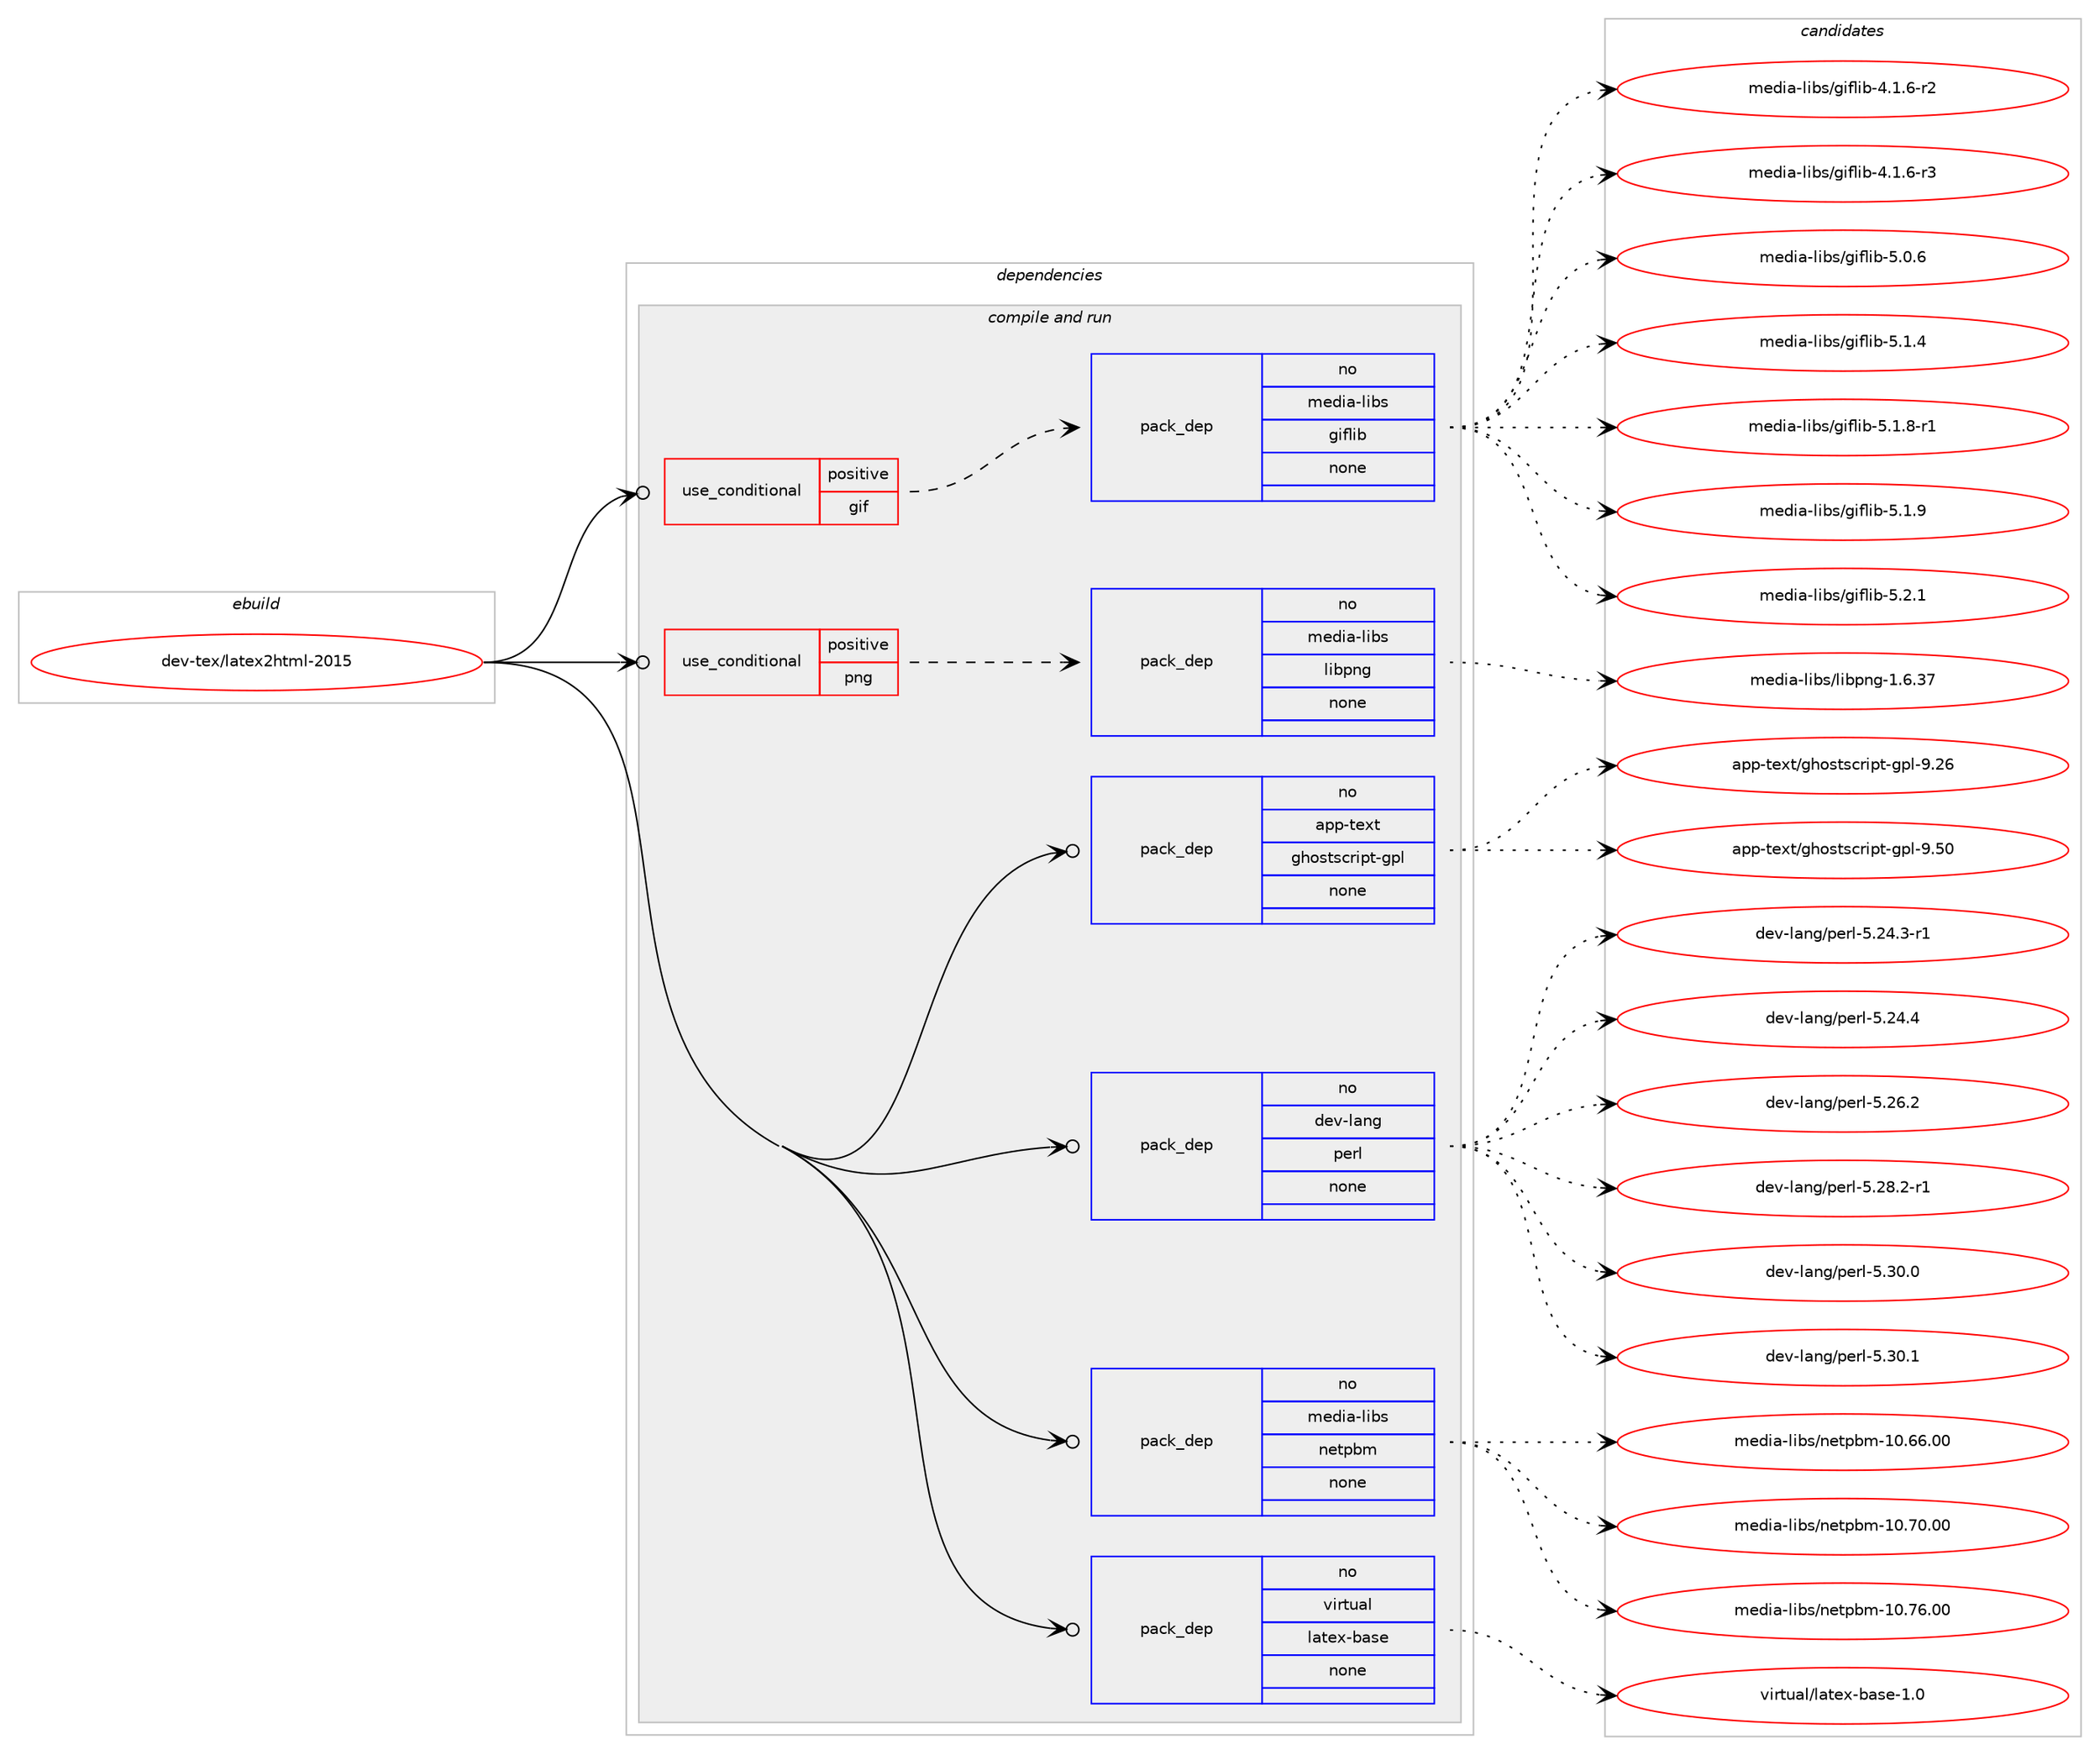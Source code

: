 digraph prolog {

# *************
# Graph options
# *************

newrank=true;
concentrate=true;
compound=true;
graph [rankdir=LR,fontname=Helvetica,fontsize=10,ranksep=1.5];#, ranksep=2.5, nodesep=0.2];
edge  [arrowhead=vee];
node  [fontname=Helvetica,fontsize=10];

# **********
# The ebuild
# **********

subgraph cluster_leftcol {
color=gray;
rank=same;
label=<<i>ebuild</i>>;
id [label="dev-tex/latex2html-2015", color=red, width=4, href="../dev-tex/latex2html-2015.svg"];
}

# ****************
# The dependencies
# ****************

subgraph cluster_midcol {
color=gray;
label=<<i>dependencies</i>>;
subgraph cluster_compile {
fillcolor="#eeeeee";
style=filled;
label=<<i>compile</i>>;
}
subgraph cluster_compileandrun {
fillcolor="#eeeeee";
style=filled;
label=<<i>compile and run</i>>;
subgraph cond181721 {
dependency724520 [label=<<TABLE BORDER="0" CELLBORDER="1" CELLSPACING="0" CELLPADDING="4"><TR><TD ROWSPAN="3" CELLPADDING="10">use_conditional</TD></TR><TR><TD>positive</TD></TR><TR><TD>gif</TD></TR></TABLE>>, shape=none, color=red];
subgraph pack530714 {
dependency724521 [label=<<TABLE BORDER="0" CELLBORDER="1" CELLSPACING="0" CELLPADDING="4" WIDTH="220"><TR><TD ROWSPAN="6" CELLPADDING="30">pack_dep</TD></TR><TR><TD WIDTH="110">no</TD></TR><TR><TD>media-libs</TD></TR><TR><TD>giflib</TD></TR><TR><TD>none</TD></TR><TR><TD></TD></TR></TABLE>>, shape=none, color=blue];
}
dependency724520:e -> dependency724521:w [weight=20,style="dashed",arrowhead="vee"];
}
id:e -> dependency724520:w [weight=20,style="solid",arrowhead="odotvee"];
subgraph cond181722 {
dependency724522 [label=<<TABLE BORDER="0" CELLBORDER="1" CELLSPACING="0" CELLPADDING="4"><TR><TD ROWSPAN="3" CELLPADDING="10">use_conditional</TD></TR><TR><TD>positive</TD></TR><TR><TD>png</TD></TR></TABLE>>, shape=none, color=red];
subgraph pack530715 {
dependency724523 [label=<<TABLE BORDER="0" CELLBORDER="1" CELLSPACING="0" CELLPADDING="4" WIDTH="220"><TR><TD ROWSPAN="6" CELLPADDING="30">pack_dep</TD></TR><TR><TD WIDTH="110">no</TD></TR><TR><TD>media-libs</TD></TR><TR><TD>libpng</TD></TR><TR><TD>none</TD></TR><TR><TD></TD></TR></TABLE>>, shape=none, color=blue];
}
dependency724522:e -> dependency724523:w [weight=20,style="dashed",arrowhead="vee"];
}
id:e -> dependency724522:w [weight=20,style="solid",arrowhead="odotvee"];
subgraph pack530716 {
dependency724524 [label=<<TABLE BORDER="0" CELLBORDER="1" CELLSPACING="0" CELLPADDING="4" WIDTH="220"><TR><TD ROWSPAN="6" CELLPADDING="30">pack_dep</TD></TR><TR><TD WIDTH="110">no</TD></TR><TR><TD>app-text</TD></TR><TR><TD>ghostscript-gpl</TD></TR><TR><TD>none</TD></TR><TR><TD></TD></TR></TABLE>>, shape=none, color=blue];
}
id:e -> dependency724524:w [weight=20,style="solid",arrowhead="odotvee"];
subgraph pack530717 {
dependency724525 [label=<<TABLE BORDER="0" CELLBORDER="1" CELLSPACING="0" CELLPADDING="4" WIDTH="220"><TR><TD ROWSPAN="6" CELLPADDING="30">pack_dep</TD></TR><TR><TD WIDTH="110">no</TD></TR><TR><TD>dev-lang</TD></TR><TR><TD>perl</TD></TR><TR><TD>none</TD></TR><TR><TD></TD></TR></TABLE>>, shape=none, color=blue];
}
id:e -> dependency724525:w [weight=20,style="solid",arrowhead="odotvee"];
subgraph pack530718 {
dependency724526 [label=<<TABLE BORDER="0" CELLBORDER="1" CELLSPACING="0" CELLPADDING="4" WIDTH="220"><TR><TD ROWSPAN="6" CELLPADDING="30">pack_dep</TD></TR><TR><TD WIDTH="110">no</TD></TR><TR><TD>media-libs</TD></TR><TR><TD>netpbm</TD></TR><TR><TD>none</TD></TR><TR><TD></TD></TR></TABLE>>, shape=none, color=blue];
}
id:e -> dependency724526:w [weight=20,style="solid",arrowhead="odotvee"];
subgraph pack530719 {
dependency724527 [label=<<TABLE BORDER="0" CELLBORDER="1" CELLSPACING="0" CELLPADDING="4" WIDTH="220"><TR><TD ROWSPAN="6" CELLPADDING="30">pack_dep</TD></TR><TR><TD WIDTH="110">no</TD></TR><TR><TD>virtual</TD></TR><TR><TD>latex-base</TD></TR><TR><TD>none</TD></TR><TR><TD></TD></TR></TABLE>>, shape=none, color=blue];
}
id:e -> dependency724527:w [weight=20,style="solid",arrowhead="odotvee"];
}
subgraph cluster_run {
fillcolor="#eeeeee";
style=filled;
label=<<i>run</i>>;
}
}

# **************
# The candidates
# **************

subgraph cluster_choices {
rank=same;
color=gray;
label=<<i>candidates</i>>;

subgraph choice530714 {
color=black;
nodesep=1;
choice10910110010597451081059811547103105102108105984552464946544511450 [label="media-libs/giflib-4.1.6-r2", color=red, width=4,href="../media-libs/giflib-4.1.6-r2.svg"];
choice10910110010597451081059811547103105102108105984552464946544511451 [label="media-libs/giflib-4.1.6-r3", color=red, width=4,href="../media-libs/giflib-4.1.6-r3.svg"];
choice1091011001059745108105981154710310510210810598455346484654 [label="media-libs/giflib-5.0.6", color=red, width=4,href="../media-libs/giflib-5.0.6.svg"];
choice1091011001059745108105981154710310510210810598455346494652 [label="media-libs/giflib-5.1.4", color=red, width=4,href="../media-libs/giflib-5.1.4.svg"];
choice10910110010597451081059811547103105102108105984553464946564511449 [label="media-libs/giflib-5.1.8-r1", color=red, width=4,href="../media-libs/giflib-5.1.8-r1.svg"];
choice1091011001059745108105981154710310510210810598455346494657 [label="media-libs/giflib-5.1.9", color=red, width=4,href="../media-libs/giflib-5.1.9.svg"];
choice1091011001059745108105981154710310510210810598455346504649 [label="media-libs/giflib-5.2.1", color=red, width=4,href="../media-libs/giflib-5.2.1.svg"];
dependency724521:e -> choice10910110010597451081059811547103105102108105984552464946544511450:w [style=dotted,weight="100"];
dependency724521:e -> choice10910110010597451081059811547103105102108105984552464946544511451:w [style=dotted,weight="100"];
dependency724521:e -> choice1091011001059745108105981154710310510210810598455346484654:w [style=dotted,weight="100"];
dependency724521:e -> choice1091011001059745108105981154710310510210810598455346494652:w [style=dotted,weight="100"];
dependency724521:e -> choice10910110010597451081059811547103105102108105984553464946564511449:w [style=dotted,weight="100"];
dependency724521:e -> choice1091011001059745108105981154710310510210810598455346494657:w [style=dotted,weight="100"];
dependency724521:e -> choice1091011001059745108105981154710310510210810598455346504649:w [style=dotted,weight="100"];
}
subgraph choice530715 {
color=black;
nodesep=1;
choice109101100105974510810598115471081059811211010345494654465155 [label="media-libs/libpng-1.6.37", color=red, width=4,href="../media-libs/libpng-1.6.37.svg"];
dependency724523:e -> choice109101100105974510810598115471081059811211010345494654465155:w [style=dotted,weight="100"];
}
subgraph choice530716 {
color=black;
nodesep=1;
choice97112112451161011201164710310411111511611599114105112116451031121084557465054 [label="app-text/ghostscript-gpl-9.26", color=red, width=4,href="../app-text/ghostscript-gpl-9.26.svg"];
choice97112112451161011201164710310411111511611599114105112116451031121084557465348 [label="app-text/ghostscript-gpl-9.50", color=red, width=4,href="../app-text/ghostscript-gpl-9.50.svg"];
dependency724524:e -> choice97112112451161011201164710310411111511611599114105112116451031121084557465054:w [style=dotted,weight="100"];
dependency724524:e -> choice97112112451161011201164710310411111511611599114105112116451031121084557465348:w [style=dotted,weight="100"];
}
subgraph choice530717 {
color=black;
nodesep=1;
choice100101118451089711010347112101114108455346505246514511449 [label="dev-lang/perl-5.24.3-r1", color=red, width=4,href="../dev-lang/perl-5.24.3-r1.svg"];
choice10010111845108971101034711210111410845534650524652 [label="dev-lang/perl-5.24.4", color=red, width=4,href="../dev-lang/perl-5.24.4.svg"];
choice10010111845108971101034711210111410845534650544650 [label="dev-lang/perl-5.26.2", color=red, width=4,href="../dev-lang/perl-5.26.2.svg"];
choice100101118451089711010347112101114108455346505646504511449 [label="dev-lang/perl-5.28.2-r1", color=red, width=4,href="../dev-lang/perl-5.28.2-r1.svg"];
choice10010111845108971101034711210111410845534651484648 [label="dev-lang/perl-5.30.0", color=red, width=4,href="../dev-lang/perl-5.30.0.svg"];
choice10010111845108971101034711210111410845534651484649 [label="dev-lang/perl-5.30.1", color=red, width=4,href="../dev-lang/perl-5.30.1.svg"];
dependency724525:e -> choice100101118451089711010347112101114108455346505246514511449:w [style=dotted,weight="100"];
dependency724525:e -> choice10010111845108971101034711210111410845534650524652:w [style=dotted,weight="100"];
dependency724525:e -> choice10010111845108971101034711210111410845534650544650:w [style=dotted,weight="100"];
dependency724525:e -> choice100101118451089711010347112101114108455346505646504511449:w [style=dotted,weight="100"];
dependency724525:e -> choice10010111845108971101034711210111410845534651484648:w [style=dotted,weight="100"];
dependency724525:e -> choice10010111845108971101034711210111410845534651484649:w [style=dotted,weight="100"];
}
subgraph choice530718 {
color=black;
nodesep=1;
choice1091011001059745108105981154711010111611298109454948465454464848 [label="media-libs/netpbm-10.66.00", color=red, width=4,href="../media-libs/netpbm-10.66.00.svg"];
choice1091011001059745108105981154711010111611298109454948465548464848 [label="media-libs/netpbm-10.70.00", color=red, width=4,href="../media-libs/netpbm-10.70.00.svg"];
choice1091011001059745108105981154711010111611298109454948465554464848 [label="media-libs/netpbm-10.76.00", color=red, width=4,href="../media-libs/netpbm-10.76.00.svg"];
dependency724526:e -> choice1091011001059745108105981154711010111611298109454948465454464848:w [style=dotted,weight="100"];
dependency724526:e -> choice1091011001059745108105981154711010111611298109454948465548464848:w [style=dotted,weight="100"];
dependency724526:e -> choice1091011001059745108105981154711010111611298109454948465554464848:w [style=dotted,weight="100"];
}
subgraph choice530719 {
color=black;
nodesep=1;
choice11810511411611797108471089711610112045989711510145494648 [label="virtual/latex-base-1.0", color=red, width=4,href="../virtual/latex-base-1.0.svg"];
dependency724527:e -> choice11810511411611797108471089711610112045989711510145494648:w [style=dotted,weight="100"];
}
}

}
